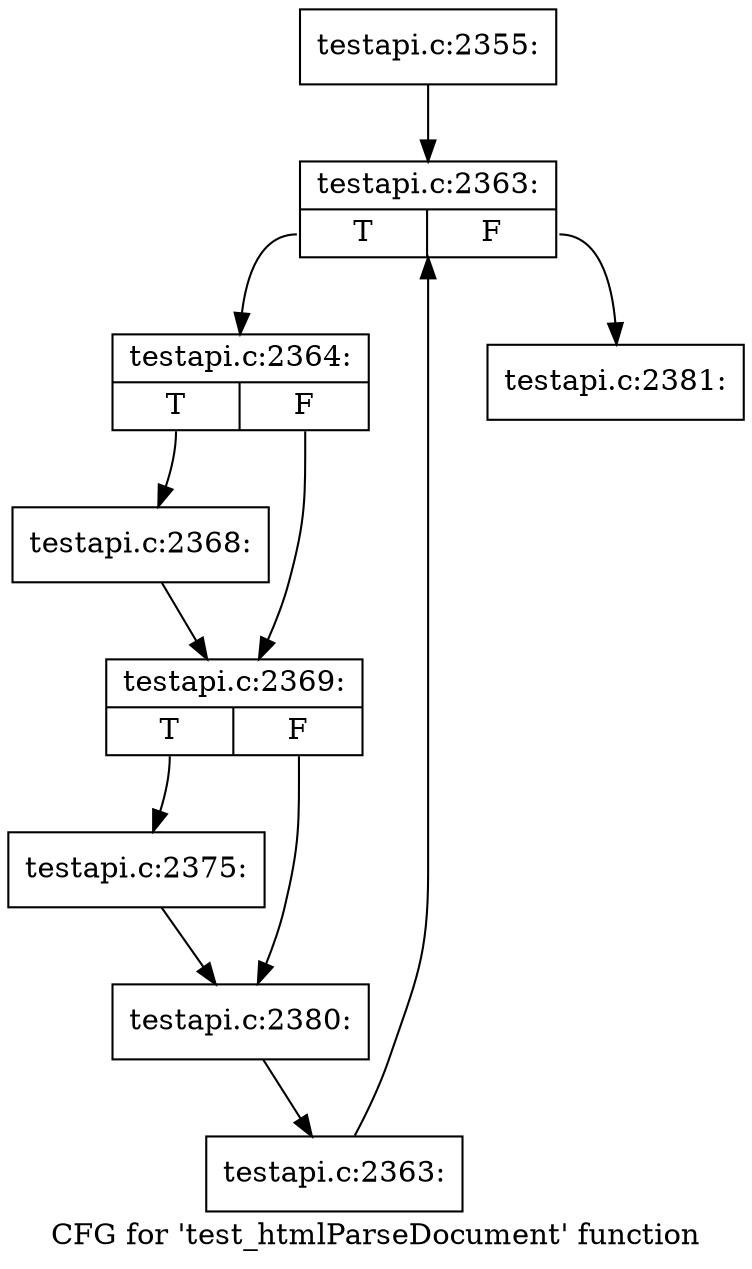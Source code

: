 digraph "CFG for 'test_htmlParseDocument' function" {
	label="CFG for 'test_htmlParseDocument' function";

	Node0x413d5b0 [shape=record,label="{testapi.c:2355:}"];
	Node0x413d5b0 -> Node0x4142950;
	Node0x4142950 [shape=record,label="{testapi.c:2363:|{<s0>T|<s1>F}}"];
	Node0x4142950:s0 -> Node0x4142c30;
	Node0x4142950:s1 -> Node0x41427b0;
	Node0x4142c30 [shape=record,label="{testapi.c:2364:|{<s0>T|<s1>F}}"];
	Node0x4142c30:s0 -> Node0x4143a80;
	Node0x4142c30:s1 -> Node0x4143e10;
	Node0x4143a80 [shape=record,label="{testapi.c:2368:}"];
	Node0x4143a80 -> Node0x4143e10;
	Node0x4143e10 [shape=record,label="{testapi.c:2369:|{<s0>T|<s1>F}}"];
	Node0x4143e10:s0 -> Node0x4144990;
	Node0x4143e10:s1 -> Node0x41449e0;
	Node0x4144990 [shape=record,label="{testapi.c:2375:}"];
	Node0x4144990 -> Node0x41449e0;
	Node0x41449e0 [shape=record,label="{testapi.c:2380:}"];
	Node0x41449e0 -> Node0x4142ba0;
	Node0x4142ba0 [shape=record,label="{testapi.c:2363:}"];
	Node0x4142ba0 -> Node0x4142950;
	Node0x41427b0 [shape=record,label="{testapi.c:2381:}"];
}
